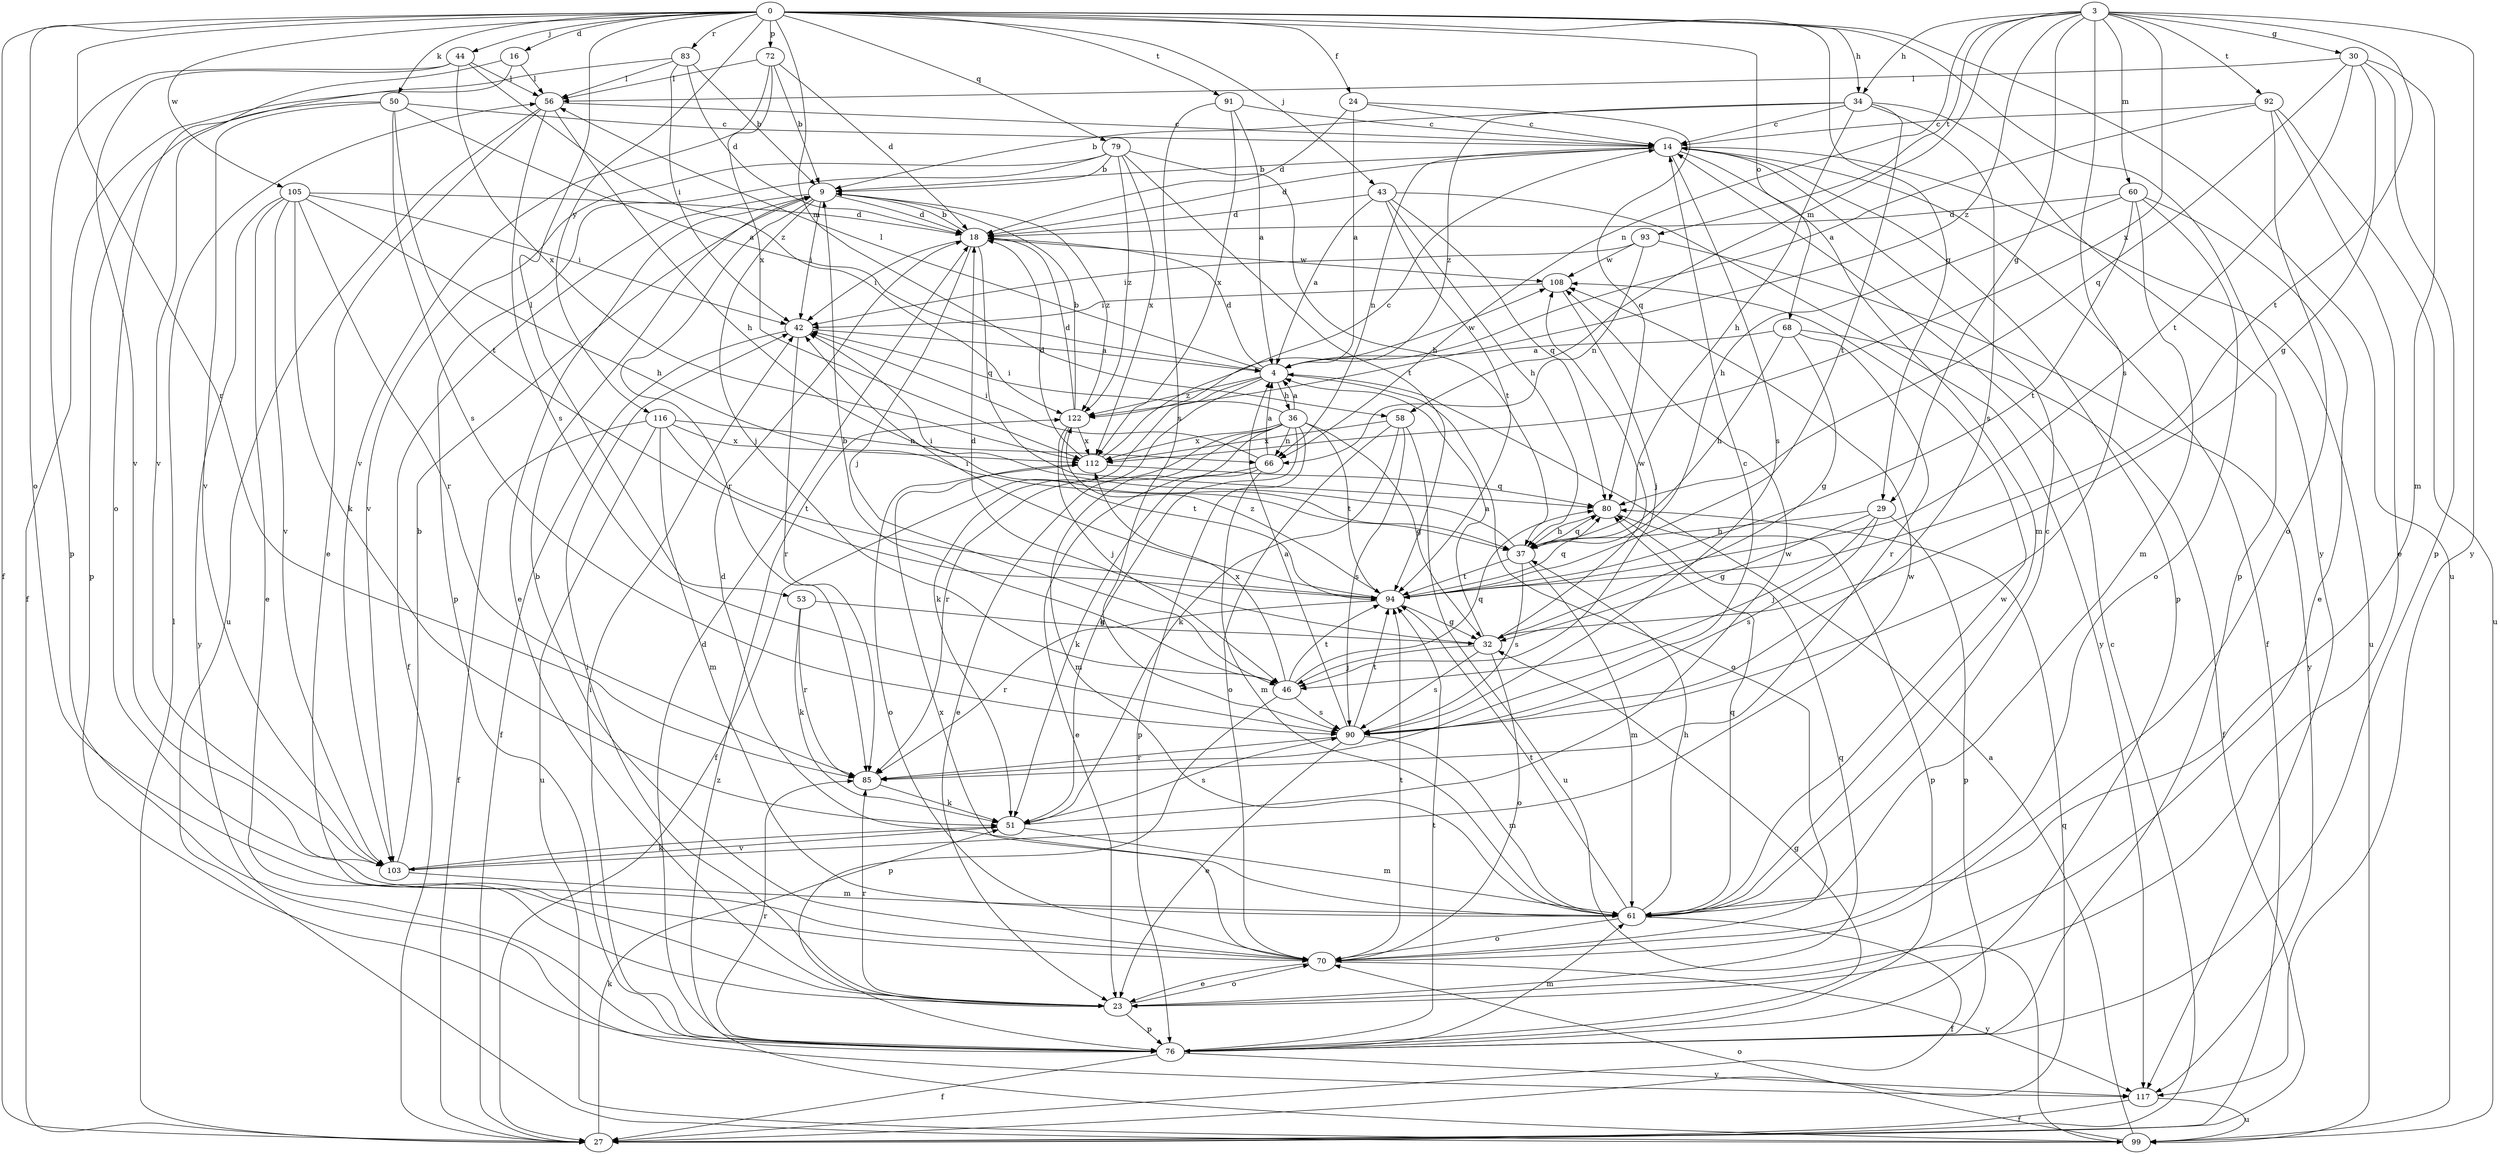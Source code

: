 strict digraph  {
0;
3;
4;
9;
14;
16;
18;
23;
24;
27;
29;
30;
32;
34;
36;
37;
42;
43;
44;
46;
50;
51;
53;
56;
58;
60;
61;
66;
68;
70;
72;
76;
79;
80;
83;
85;
90;
91;
92;
93;
94;
99;
103;
105;
108;
112;
116;
117;
122;
0 -> 16  [label=d];
0 -> 24  [label=f];
0 -> 27  [label=f];
0 -> 29  [label=g];
0 -> 34  [label=h];
0 -> 43  [label=j];
0 -> 44  [label=j];
0 -> 50  [label=k];
0 -> 53  [label=l];
0 -> 58  [label=m];
0 -> 68  [label=o];
0 -> 70  [label=o];
0 -> 72  [label=p];
0 -> 79  [label=q];
0 -> 83  [label=r];
0 -> 85  [label=r];
0 -> 91  [label=t];
0 -> 99  [label=u];
0 -> 105  [label=w];
0 -> 116  [label=y];
0 -> 117  [label=y];
3 -> 29  [label=g];
3 -> 30  [label=g];
3 -> 34  [label=h];
3 -> 58  [label=m];
3 -> 60  [label=m];
3 -> 66  [label=n];
3 -> 90  [label=s];
3 -> 92  [label=t];
3 -> 93  [label=t];
3 -> 94  [label=t];
3 -> 112  [label=x];
3 -> 117  [label=y];
3 -> 122  [label=z];
4 -> 18  [label=d];
4 -> 27  [label=f];
4 -> 36  [label=h];
4 -> 51  [label=k];
4 -> 56  [label=l];
4 -> 70  [label=o];
4 -> 108  [label=w];
4 -> 122  [label=z];
9 -> 18  [label=d];
9 -> 23  [label=e];
9 -> 27  [label=f];
9 -> 42  [label=i];
9 -> 46  [label=j];
9 -> 85  [label=r];
9 -> 122  [label=z];
14 -> 9  [label=b];
14 -> 18  [label=d];
14 -> 27  [label=f];
14 -> 61  [label=m];
14 -> 66  [label=n];
14 -> 76  [label=p];
14 -> 90  [label=s];
14 -> 99  [label=u];
16 -> 56  [label=l];
16 -> 70  [label=o];
16 -> 103  [label=v];
18 -> 9  [label=b];
18 -> 42  [label=i];
18 -> 46  [label=j];
18 -> 80  [label=q];
18 -> 108  [label=w];
23 -> 42  [label=i];
23 -> 70  [label=o];
23 -> 76  [label=p];
23 -> 80  [label=q];
23 -> 85  [label=r];
24 -> 4  [label=a];
24 -> 14  [label=c];
24 -> 18  [label=d];
24 -> 80  [label=q];
27 -> 14  [label=c];
27 -> 51  [label=k];
27 -> 56  [label=l];
27 -> 80  [label=q];
29 -> 32  [label=g];
29 -> 37  [label=h];
29 -> 46  [label=j];
29 -> 76  [label=p];
29 -> 90  [label=s];
30 -> 32  [label=g];
30 -> 56  [label=l];
30 -> 61  [label=m];
30 -> 76  [label=p];
30 -> 80  [label=q];
30 -> 94  [label=t];
32 -> 4  [label=a];
32 -> 18  [label=d];
32 -> 46  [label=j];
32 -> 70  [label=o];
32 -> 90  [label=s];
32 -> 108  [label=w];
34 -> 9  [label=b];
34 -> 14  [label=c];
34 -> 37  [label=h];
34 -> 76  [label=p];
34 -> 90  [label=s];
34 -> 94  [label=t];
34 -> 122  [label=z];
36 -> 4  [label=a];
36 -> 23  [label=e];
36 -> 32  [label=g];
36 -> 42  [label=i];
36 -> 51  [label=k];
36 -> 61  [label=m];
36 -> 66  [label=n];
36 -> 76  [label=p];
36 -> 85  [label=r];
36 -> 94  [label=t];
36 -> 112  [label=x];
37 -> 42  [label=i];
37 -> 61  [label=m];
37 -> 80  [label=q];
37 -> 90  [label=s];
37 -> 94  [label=t];
42 -> 4  [label=a];
42 -> 27  [label=f];
42 -> 85  [label=r];
43 -> 4  [label=a];
43 -> 18  [label=d];
43 -> 37  [label=h];
43 -> 80  [label=q];
43 -> 94  [label=t];
43 -> 117  [label=y];
44 -> 56  [label=l];
44 -> 76  [label=p];
44 -> 103  [label=v];
44 -> 112  [label=x];
44 -> 122  [label=z];
46 -> 9  [label=b];
46 -> 76  [label=p];
46 -> 80  [label=q];
46 -> 90  [label=s];
46 -> 94  [label=t];
46 -> 112  [label=x];
50 -> 4  [label=a];
50 -> 14  [label=c];
50 -> 76  [label=p];
50 -> 90  [label=s];
50 -> 94  [label=t];
50 -> 103  [label=v];
51 -> 61  [label=m];
51 -> 90  [label=s];
51 -> 103  [label=v];
51 -> 108  [label=w];
53 -> 32  [label=g];
53 -> 51  [label=k];
53 -> 85  [label=r];
56 -> 14  [label=c];
56 -> 23  [label=e];
56 -> 37  [label=h];
56 -> 90  [label=s];
56 -> 99  [label=u];
58 -> 51  [label=k];
58 -> 70  [label=o];
58 -> 90  [label=s];
58 -> 99  [label=u];
58 -> 112  [label=x];
60 -> 18  [label=d];
60 -> 23  [label=e];
60 -> 37  [label=h];
60 -> 61  [label=m];
60 -> 70  [label=o];
60 -> 94  [label=t];
61 -> 14  [label=c];
61 -> 18  [label=d];
61 -> 27  [label=f];
61 -> 37  [label=h];
61 -> 70  [label=o];
61 -> 80  [label=q];
61 -> 94  [label=t];
61 -> 108  [label=w];
66 -> 4  [label=a];
66 -> 23  [label=e];
66 -> 42  [label=i];
66 -> 51  [label=k];
66 -> 61  [label=m];
68 -> 4  [label=a];
68 -> 27  [label=f];
68 -> 32  [label=g];
68 -> 37  [label=h];
68 -> 85  [label=r];
70 -> 9  [label=b];
70 -> 23  [label=e];
70 -> 94  [label=t];
70 -> 112  [label=x];
70 -> 117  [label=y];
72 -> 9  [label=b];
72 -> 18  [label=d];
72 -> 56  [label=l];
72 -> 103  [label=v];
72 -> 112  [label=x];
76 -> 18  [label=d];
76 -> 27  [label=f];
76 -> 32  [label=g];
76 -> 42  [label=i];
76 -> 61  [label=m];
76 -> 85  [label=r];
76 -> 94  [label=t];
76 -> 117  [label=y];
79 -> 9  [label=b];
79 -> 37  [label=h];
79 -> 76  [label=p];
79 -> 94  [label=t];
79 -> 103  [label=v];
79 -> 112  [label=x];
79 -> 122  [label=z];
80 -> 37  [label=h];
80 -> 76  [label=p];
83 -> 9  [label=b];
83 -> 18  [label=d];
83 -> 27  [label=f];
83 -> 42  [label=i];
83 -> 56  [label=l];
85 -> 14  [label=c];
85 -> 51  [label=k];
90 -> 4  [label=a];
90 -> 23  [label=e];
90 -> 61  [label=m];
90 -> 85  [label=r];
90 -> 94  [label=t];
91 -> 4  [label=a];
91 -> 14  [label=c];
91 -> 90  [label=s];
91 -> 112  [label=x];
92 -> 4  [label=a];
92 -> 14  [label=c];
92 -> 23  [label=e];
92 -> 70  [label=o];
92 -> 99  [label=u];
93 -> 42  [label=i];
93 -> 66  [label=n];
93 -> 108  [label=w];
93 -> 117  [label=y];
94 -> 32  [label=g];
94 -> 42  [label=i];
94 -> 80  [label=q];
94 -> 85  [label=r];
94 -> 122  [label=z];
99 -> 4  [label=a];
99 -> 70  [label=o];
99 -> 122  [label=z];
103 -> 9  [label=b];
103 -> 51  [label=k];
103 -> 61  [label=m];
103 -> 108  [label=w];
105 -> 18  [label=d];
105 -> 23  [label=e];
105 -> 37  [label=h];
105 -> 42  [label=i];
105 -> 51  [label=k];
105 -> 85  [label=r];
105 -> 103  [label=v];
105 -> 117  [label=y];
108 -> 42  [label=i];
108 -> 46  [label=j];
112 -> 14  [label=c];
112 -> 18  [label=d];
112 -> 70  [label=o];
112 -> 80  [label=q];
116 -> 27  [label=f];
116 -> 61  [label=m];
116 -> 66  [label=n];
116 -> 94  [label=t];
116 -> 99  [label=u];
116 -> 112  [label=x];
117 -> 27  [label=f];
117 -> 99  [label=u];
122 -> 9  [label=b];
122 -> 18  [label=d];
122 -> 46  [label=j];
122 -> 94  [label=t];
122 -> 112  [label=x];
}
